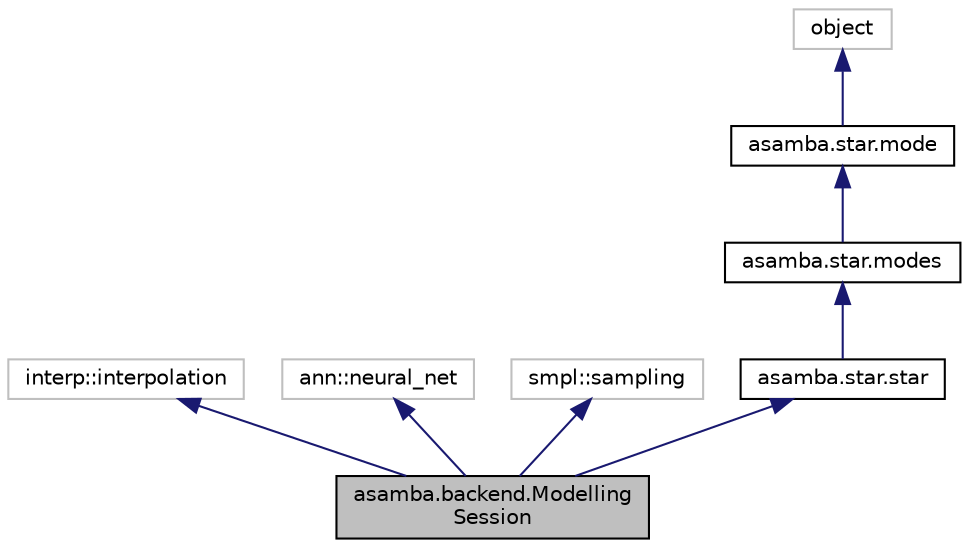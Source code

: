 digraph "asamba.backend.ModellingSession"
{
  edge [fontname="Helvetica",fontsize="10",labelfontname="Helvetica",labelfontsize="10"];
  node [fontname="Helvetica",fontsize="10",shape=record];
  Node8 [label="asamba.backend.Modelling\lSession",height=0.2,width=0.4,color="black", fillcolor="grey75", style="filled", fontcolor="black"];
  Node9 -> Node8 [dir="back",color="midnightblue",fontsize="10",style="solid",fontname="Helvetica"];
  Node9 [label="interp::interpolation",height=0.2,width=0.4,color="grey75", fillcolor="white", style="filled"];
  Node10 -> Node8 [dir="back",color="midnightblue",fontsize="10",style="solid",fontname="Helvetica"];
  Node10 [label="ann::neural_net",height=0.2,width=0.4,color="grey75", fillcolor="white", style="filled"];
  Node11 -> Node8 [dir="back",color="midnightblue",fontsize="10",style="solid",fontname="Helvetica"];
  Node11 [label="smpl::sampling",height=0.2,width=0.4,color="grey75", fillcolor="white", style="filled"];
  Node12 -> Node8 [dir="back",color="midnightblue",fontsize="10",style="solid",fontname="Helvetica"];
  Node12 [label="asamba.star.star",height=0.2,width=0.4,color="black", fillcolor="white", style="filled",URL="$classasamba_1_1star_1_1star.html"];
  Node13 -> Node12 [dir="back",color="midnightblue",fontsize="10",style="solid",fontname="Helvetica"];
  Node13 [label="asamba.star.modes",height=0.2,width=0.4,color="black", fillcolor="white", style="filled",URL="$classasamba_1_1star_1_1modes.html"];
  Node14 -> Node13 [dir="back",color="midnightblue",fontsize="10",style="solid",fontname="Helvetica"];
  Node14 [label="asamba.star.mode",height=0.2,width=0.4,color="black", fillcolor="white", style="filled",URL="$classasamba_1_1star_1_1mode.html"];
  Node15 -> Node14 [dir="back",color="midnightblue",fontsize="10",style="solid",fontname="Helvetica"];
  Node15 [label="object",height=0.2,width=0.4,color="grey75", fillcolor="white", style="filled"];
}

